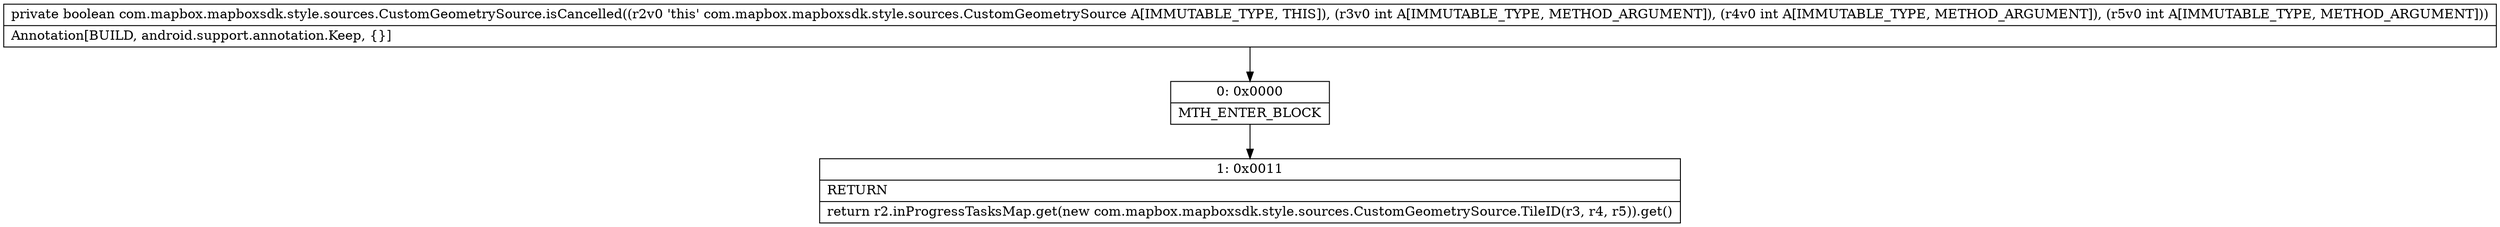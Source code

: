 digraph "CFG forcom.mapbox.mapboxsdk.style.sources.CustomGeometrySource.isCancelled(III)Z" {
Node_0 [shape=record,label="{0\:\ 0x0000|MTH_ENTER_BLOCK\l}"];
Node_1 [shape=record,label="{1\:\ 0x0011|RETURN\l|return r2.inProgressTasksMap.get(new com.mapbox.mapboxsdk.style.sources.CustomGeometrySource.TileID(r3, r4, r5)).get()\l}"];
MethodNode[shape=record,label="{private boolean com.mapbox.mapboxsdk.style.sources.CustomGeometrySource.isCancelled((r2v0 'this' com.mapbox.mapboxsdk.style.sources.CustomGeometrySource A[IMMUTABLE_TYPE, THIS]), (r3v0 int A[IMMUTABLE_TYPE, METHOD_ARGUMENT]), (r4v0 int A[IMMUTABLE_TYPE, METHOD_ARGUMENT]), (r5v0 int A[IMMUTABLE_TYPE, METHOD_ARGUMENT]))  | Annotation[BUILD, android.support.annotation.Keep, \{\}]\l}"];
MethodNode -> Node_0;
Node_0 -> Node_1;
}

